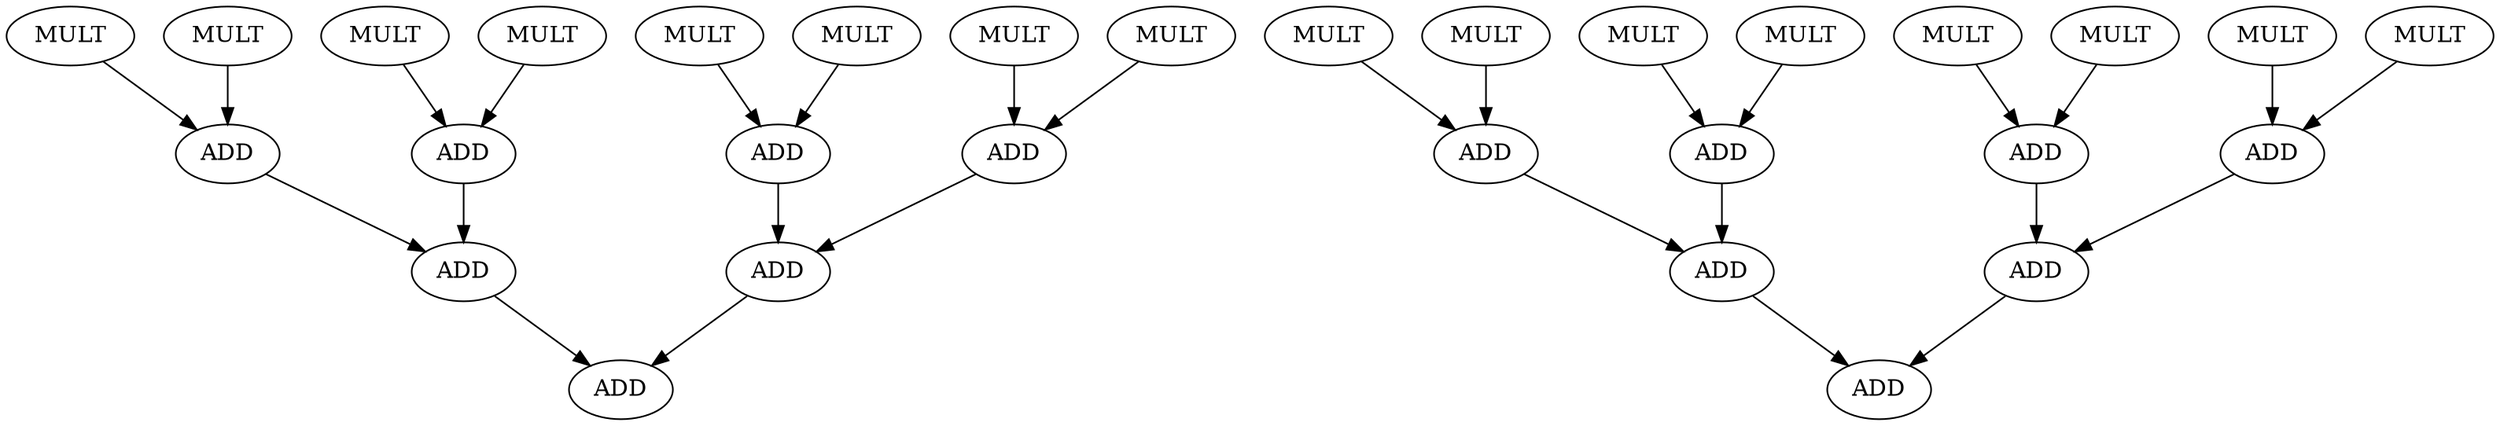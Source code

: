 strict digraph  {
0[label=ADD];
1[label=ADD];
2[label=ADD];
3[label=ADD];
4[label=ADD];
5[label=ADD];
6[label=ADD];
7[label=MULT];
8[label=MULT];
9[label=MULT];
10[label=MULT];
11[label=MULT];
12[label=MULT];
13[label=MULT];
14[label=MULT];
15[label=ADD];
16[label=ADD];
17[label=ADD];
18[label=ADD];
19[label=ADD];
20[label=ADD];
21[label=ADD];
22[label=MULT];
23[label=MULT];
24[label=MULT];
25[label=MULT];
26[label=MULT];
27[label=MULT];
28[label=MULT];
29[label=MULT];
1 -> 0;
2 -> 0;
3 -> 1;
4 -> 1;
5 -> 2;
6 -> 2;
7 -> 3;
8 -> 3;
9 -> 4;
10 -> 4;
11 -> 5;
12 -> 5;
13 -> 6;
14 -> 6;
16 -> 15;
17 -> 15;
18 -> 16;
19 -> 16;
20 -> 17;
21 -> 17;
22 -> 18;
23 -> 18;
24 -> 19;
25 -> 19;
26 -> 20;
27 -> 20;
28 -> 21;
29 -> 21;
}
